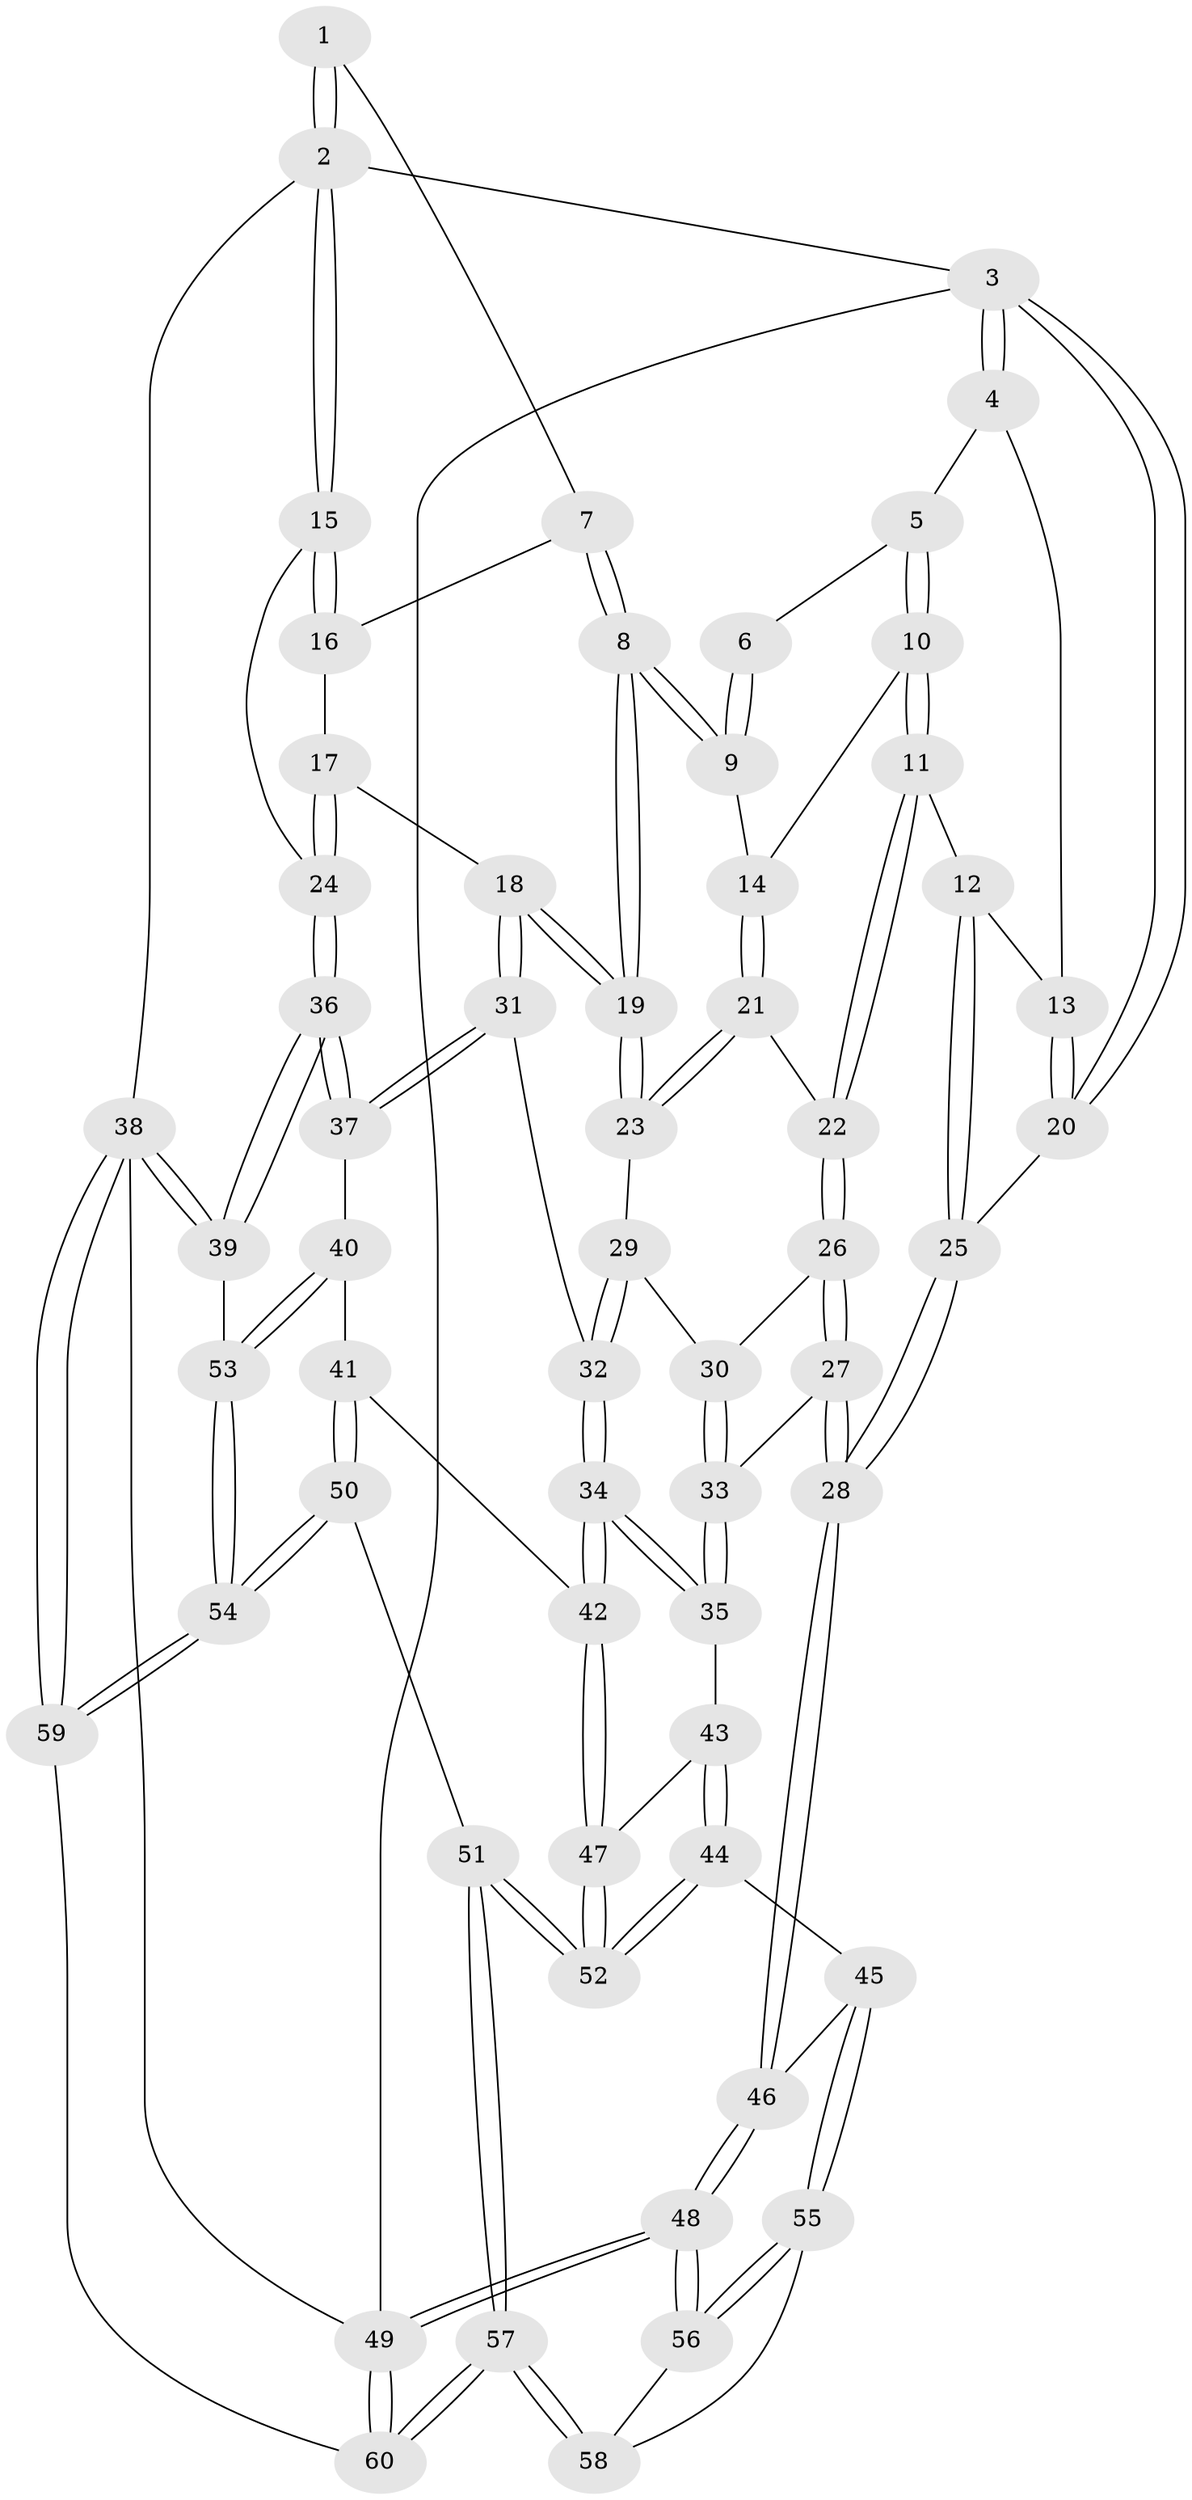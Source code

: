 // Generated by graph-tools (version 1.1) at 2025/03/03/09/25 03:03:20]
// undirected, 60 vertices, 147 edges
graph export_dot {
graph [start="1"]
  node [color=gray90,style=filled];
  1 [pos="+0.9217286241166265+0"];
  2 [pos="+1+0"];
  3 [pos="+0+0"];
  4 [pos="+0.20984886410050002+0"];
  5 [pos="+0.44314965538871015+0"];
  6 [pos="+0.5848908259361414+0"];
  7 [pos="+0.8244057936341823+0.09655095902592575"];
  8 [pos="+0.7011397399559589+0.14356711286007168"];
  9 [pos="+0.6580379034245156+0.12362190138541676"];
  10 [pos="+0.3976856009188466+0.08939385271843205"];
  11 [pos="+0.3516850743414497+0.1561689560476477"];
  12 [pos="+0.3115637181034347+0.16699658523536068"];
  13 [pos="+0.25994598811928393+0.11543515246562465"];
  14 [pos="+0.6319572831542938+0.13691918409795"];
  15 [pos="+1+0.14466856397265465"];
  16 [pos="+0.8490141206889379+0.10995920825508372"];
  17 [pos="+0.8824131434935445+0.2412586637404524"];
  18 [pos="+0.7582197231768181+0.31315761150669497"];
  19 [pos="+0.755303089628327+0.3096611227896524"];
  20 [pos="+0+0"];
  21 [pos="+0.5689749629926232+0.2171400819629221"];
  22 [pos="+0.4599804111201127+0.26520064337340277"];
  23 [pos="+0.60829696836048+0.3239767122234565"];
  24 [pos="+1+0.2945313906862008"];
  25 [pos="+0.0987505705520167+0.42693991275740073"];
  26 [pos="+0.46009191391799703+0.2820437196962357"];
  27 [pos="+0.37224519849808585+0.4396371979685938"];
  28 [pos="+0.11301166478012264+0.48048724569506385"];
  29 [pos="+0.5750801928429821+0.366330631718038"];
  30 [pos="+0.560977364935062+0.3698216035451348"];
  31 [pos="+0.7628804136996075+0.32986344091502146"];
  32 [pos="+0.6775726518807855+0.45121764049380464"];
  33 [pos="+0.4898028654123696+0.49193359130553355"];
  34 [pos="+0.6628922207543492+0.5560990276769135"];
  35 [pos="+0.5308327515754688+0.5455597804363912"];
  36 [pos="+1+0.5213078875902024"];
  37 [pos="+1+0.5150367709155497"];
  38 [pos="+1+1"];
  39 [pos="+1+0.6692296454754911"];
  40 [pos="+0.7278892778325198+0.5918151270501385"];
  41 [pos="+0.7013051231065621+0.591570395819627"];
  42 [pos="+0.7004849141366364+0.5912703369415565"];
  43 [pos="+0.5050592595279748+0.5903496230492349"];
  44 [pos="+0.427205241820478+0.7167607866873342"];
  45 [pos="+0.3032173254741944+0.7186823835340345"];
  46 [pos="+0.10131508980431062+0.5381392765365879"];
  47 [pos="+0.6067686414692806+0.7171939219807758"];
  48 [pos="+0+1"];
  49 [pos="+0+1"];
  50 [pos="+0.7281618858667002+0.8665551588466321"];
  51 [pos="+0.5609879686953106+0.847766138850402"];
  52 [pos="+0.5433906889520455+0.8116838022332047"];
  53 [pos="+0.8300764680527453+0.7602902134020009"];
  54 [pos="+0.7355596517740375+0.8703128167337033"];
  55 [pos="+0.29348110679241973+0.8122407499101968"];
  56 [pos="+0+1"];
  57 [pos="+0.41227348849848633+1"];
  58 [pos="+0.30240737387126326+0.8931380758278873"];
  59 [pos="+1+1"];
  60 [pos="+0.41047637529414027+1"];
  1 -- 2;
  1 -- 2;
  1 -- 7;
  2 -- 3;
  2 -- 15;
  2 -- 15;
  2 -- 38;
  3 -- 4;
  3 -- 4;
  3 -- 20;
  3 -- 20;
  3 -- 49;
  4 -- 5;
  4 -- 13;
  5 -- 6;
  5 -- 10;
  5 -- 10;
  6 -- 9;
  6 -- 9;
  7 -- 8;
  7 -- 8;
  7 -- 16;
  8 -- 9;
  8 -- 9;
  8 -- 19;
  8 -- 19;
  9 -- 14;
  10 -- 11;
  10 -- 11;
  10 -- 14;
  11 -- 12;
  11 -- 22;
  11 -- 22;
  12 -- 13;
  12 -- 25;
  12 -- 25;
  13 -- 20;
  13 -- 20;
  14 -- 21;
  14 -- 21;
  15 -- 16;
  15 -- 16;
  15 -- 24;
  16 -- 17;
  17 -- 18;
  17 -- 24;
  17 -- 24;
  18 -- 19;
  18 -- 19;
  18 -- 31;
  18 -- 31;
  19 -- 23;
  19 -- 23;
  20 -- 25;
  21 -- 22;
  21 -- 23;
  21 -- 23;
  22 -- 26;
  22 -- 26;
  23 -- 29;
  24 -- 36;
  24 -- 36;
  25 -- 28;
  25 -- 28;
  26 -- 27;
  26 -- 27;
  26 -- 30;
  27 -- 28;
  27 -- 28;
  27 -- 33;
  28 -- 46;
  28 -- 46;
  29 -- 30;
  29 -- 32;
  29 -- 32;
  30 -- 33;
  30 -- 33;
  31 -- 32;
  31 -- 37;
  31 -- 37;
  32 -- 34;
  32 -- 34;
  33 -- 35;
  33 -- 35;
  34 -- 35;
  34 -- 35;
  34 -- 42;
  34 -- 42;
  35 -- 43;
  36 -- 37;
  36 -- 37;
  36 -- 39;
  36 -- 39;
  37 -- 40;
  38 -- 39;
  38 -- 39;
  38 -- 59;
  38 -- 59;
  38 -- 49;
  39 -- 53;
  40 -- 41;
  40 -- 53;
  40 -- 53;
  41 -- 42;
  41 -- 50;
  41 -- 50;
  42 -- 47;
  42 -- 47;
  43 -- 44;
  43 -- 44;
  43 -- 47;
  44 -- 45;
  44 -- 52;
  44 -- 52;
  45 -- 46;
  45 -- 55;
  45 -- 55;
  46 -- 48;
  46 -- 48;
  47 -- 52;
  47 -- 52;
  48 -- 49;
  48 -- 49;
  48 -- 56;
  48 -- 56;
  49 -- 60;
  49 -- 60;
  50 -- 51;
  50 -- 54;
  50 -- 54;
  51 -- 52;
  51 -- 52;
  51 -- 57;
  51 -- 57;
  53 -- 54;
  53 -- 54;
  54 -- 59;
  54 -- 59;
  55 -- 56;
  55 -- 56;
  55 -- 58;
  56 -- 58;
  57 -- 58;
  57 -- 58;
  57 -- 60;
  57 -- 60;
  59 -- 60;
}

